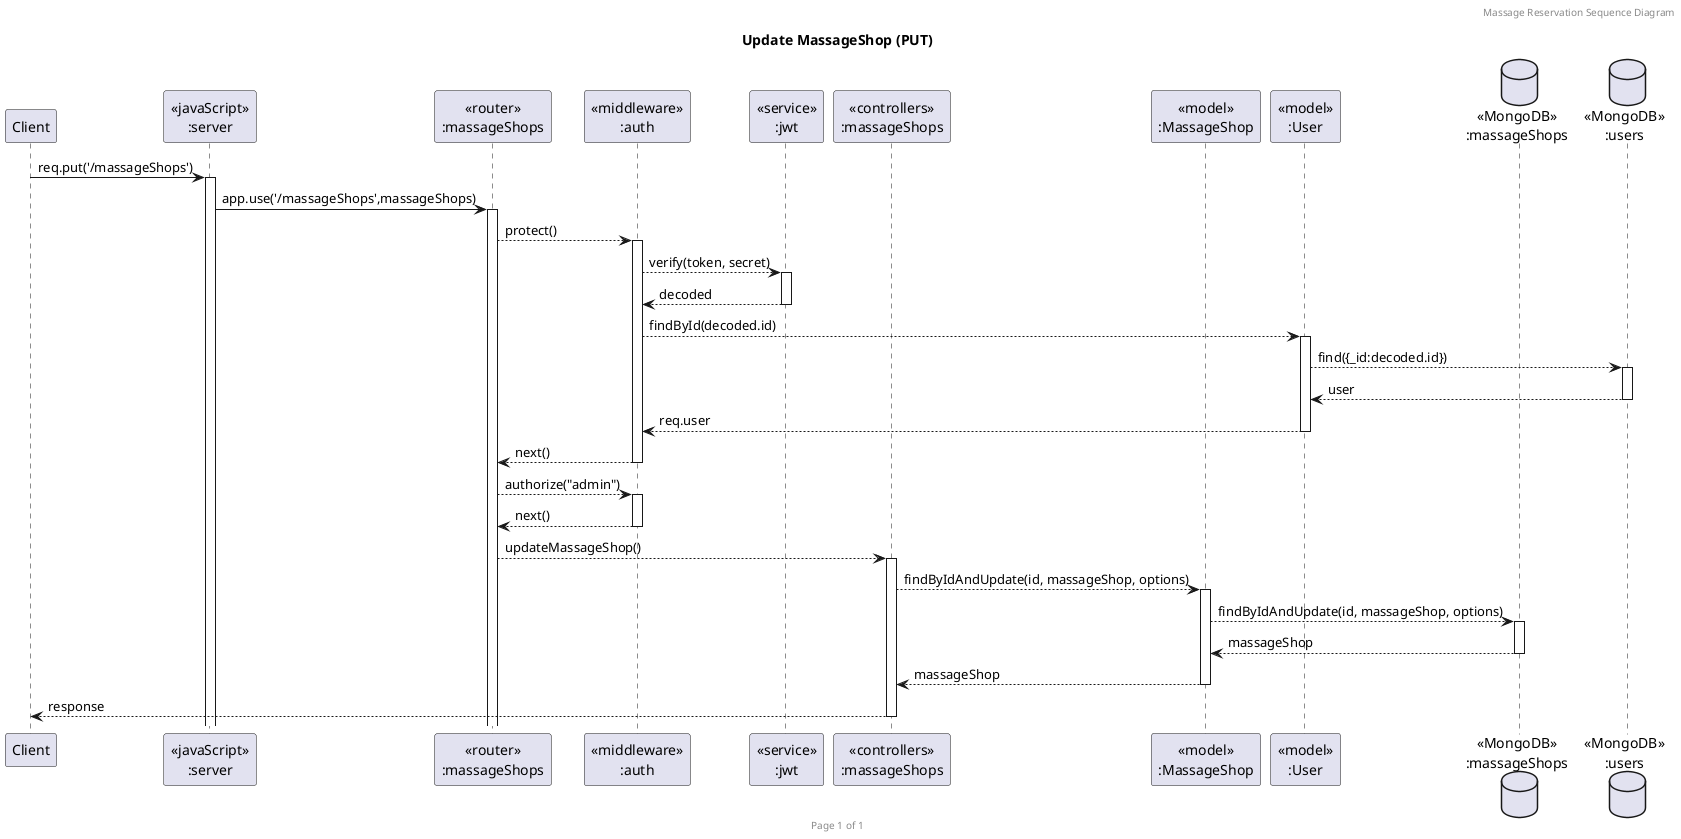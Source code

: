 @startuml Update MassageShop (PUT)

header Massage Reservation Sequence Diagram
footer Page %page% of %lastpage%
title "Update MassageShop (PUT)"

participant "Client" as client
participant "<<javaScript>>\n:server" as server
participant "<<router>>\n:massageShops" as routerMassageShops
participant "<<middleware>>\n:auth" as middlewareAuth
participant "<<service>>\n:jwt" as jwtAuth
participant "<<controllers>>\n:massageShops" as controllersMassageShops
participant "<<model>>\n:MassageShop" as modelMassageShop
participant "<<model>>\n:User" as modelUser
database "<<MongoDB>>\n:massageShops" as MassageShopsDatabase
database "<<MongoDB>>\n:users" as UsersDatabase

client->server ++:req.put('/massageShops')
server->routerMassageShops ++:app.use('/massageShops',massageShops)

routerMassageShops --> middlewareAuth ++:protect()
middlewareAuth --> jwtAuth ++:verify(token, secret)
middlewareAuth <-- jwtAuth --:decoded
middlewareAuth --> modelUser ++:findById(decoded.id)
modelUser --> UsersDatabase ++: find({_id:decoded.id})
modelUser <-- UsersDatabase --:user
middlewareAuth <-- modelUser --:req.user
routerMassageShops <-- middlewareAuth --:next()

routerMassageShops --> middlewareAuth ++:authorize("admin")
routerMassageShops <-- middlewareAuth --:next()

routerMassageShops --> controllersMassageShops ++:updateMassageShop()
controllersMassageShops --> modelMassageShop ++:findByIdAndUpdate(id, massageShop, options)
modelMassageShop --> MassageShopsDatabase ++:findByIdAndUpdate(id, massageShop, options)
modelMassageShop <-- MassageShopsDatabase --:massageShop
controllersMassageShops <-- modelMassageShop --:massageShop
client <-- controllersMassageShops --:response

@enduml
